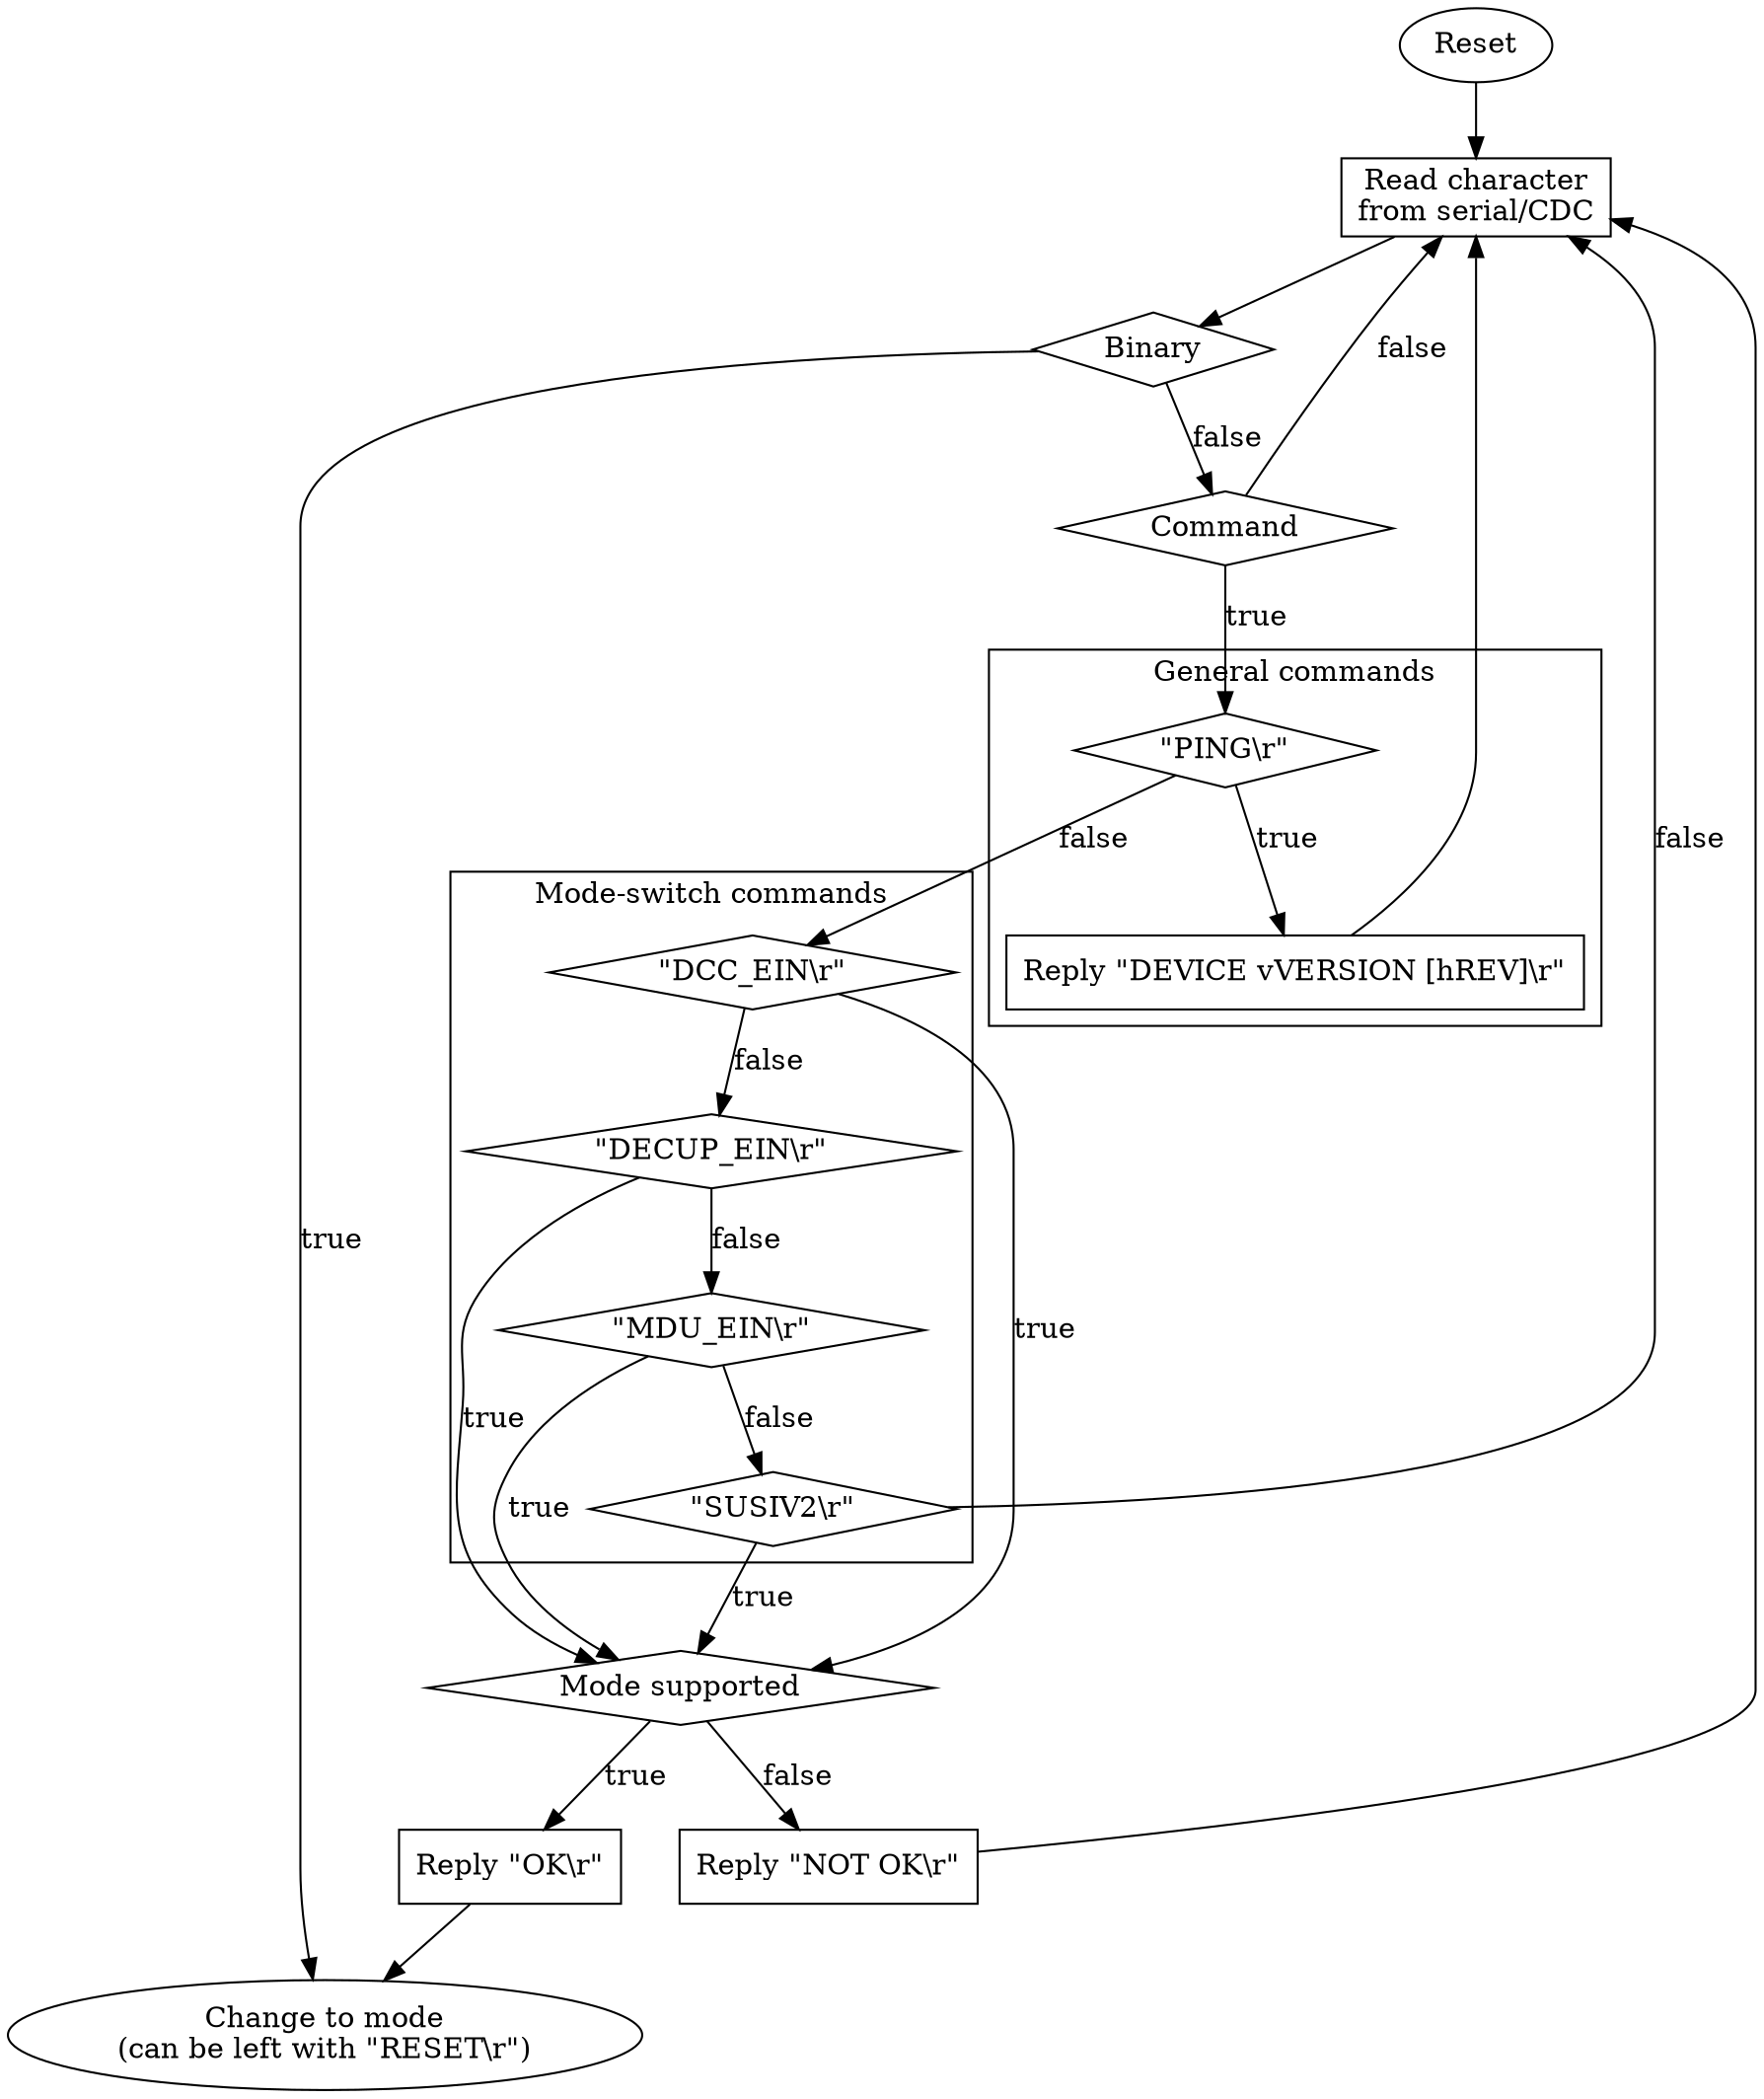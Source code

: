digraph {
  newrank=true;

  reset->getc;
  reset[label="Reset"];

  getc[shape=rect, label="Read character\nfrom serial/CDC"];
  getc->binary;

  binary[shape=diamond, label="Binary"];
  binary->change_mode[label="true"];
  binary->command[label="false"];

  command[shape=diamond, label="Command"];
  command->ping[label="true"];
  command->getc[label="false"];

  subgraph cluster_general_commands {
    label="General commands";
    ping[shape=diamond, label="\"PING\\r\""];
    execute_ping[shape=rect, label="Reply \"DEVICE vVERSION [hREV]\\r\""];
    ping->execute_ping[label="true"];
  }

  execute_ping->getc;

  subgraph cluster_mode_commands {
    label="Mode-switch commands";
    dcc_ein[shape=diamond, label="\"DCC_EIN\\r\""];
    ping->dcc_ein[label="false"];
    decup_ein[shape=diamond, label="\"DECUP_EIN\\r\""];
    dcc_ein->decup_ein[label="false"];
    mdu_ein[shape=diamond, label="\"MDU_EIN\\r\""];
    decup_ein->mdu_ein[label="false"];
    susiv2[shape=diamond, label="\"SUSIV2\\r\""];
    mdu_ein->susiv2[label="false"];
  }

  susiv2->getc[label="false"];

  mode_supported[shape=diamond, label="Mode supported"];
  dcc_ein->mode_supported[label="true"];
  decup_ein->mode_supported[label="true"];
  mdu_ein->mode_supported[label="true"];
  susiv2->mode_supported[label="true"];

  mode_supported->reply_ok[label="true"];
  mode_supported->reply_not_ok[label="false"];

  change_mode[label="Change to mode\n(can be left with \"RESET\\r\")"];
  reply_ok[shape=rect, label="Reply \"OK\\r\""];
  reply_ok->change_mode;

  reply_not_ok[shape=rect, label="Reply \"NOT OK\\r\""];
  reply_not_ok->getc;
}